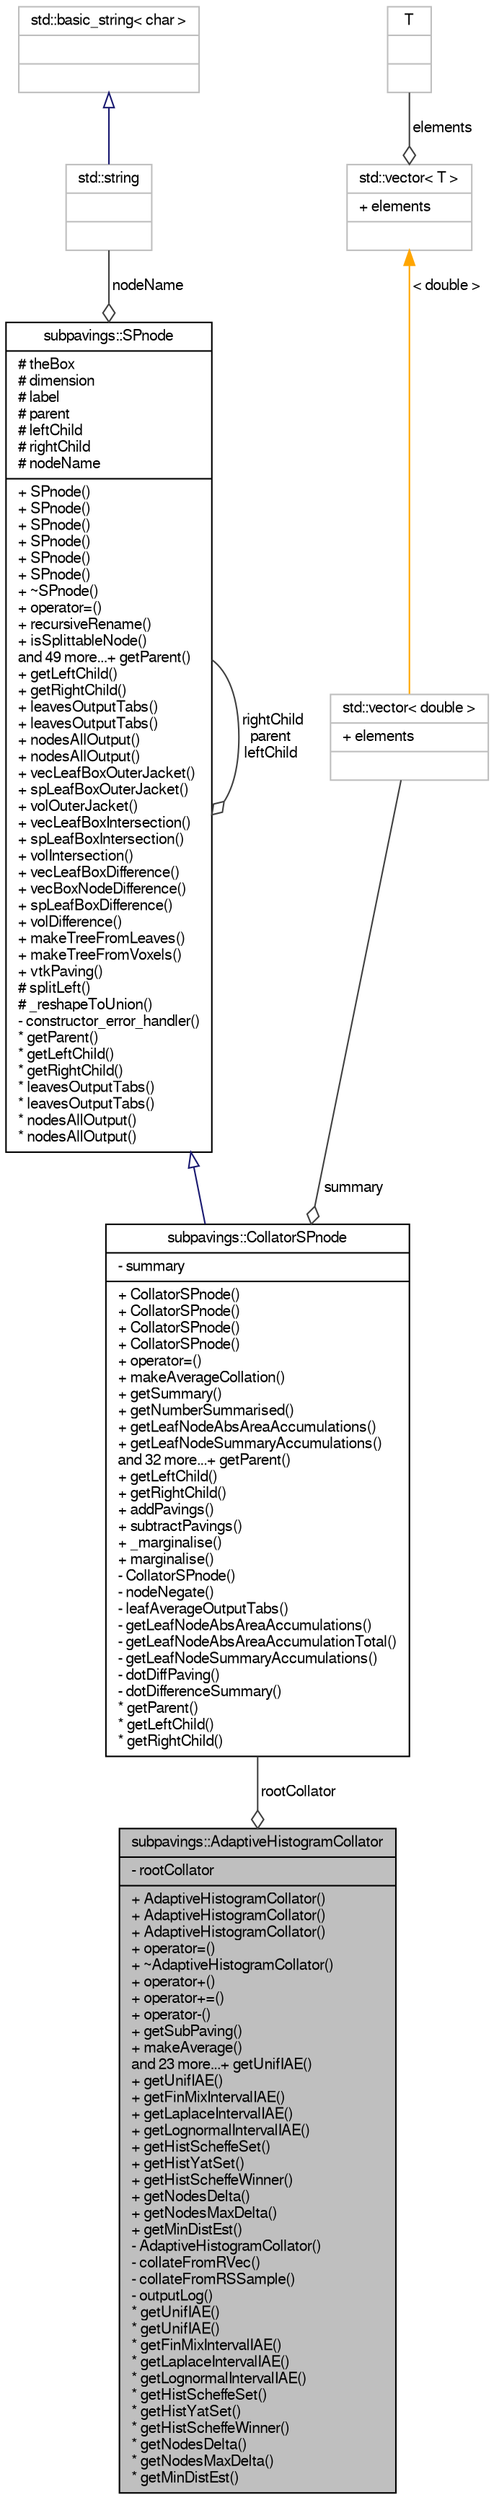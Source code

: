 digraph G
{
  edge [fontname="FreeSans",fontsize="10",labelfontname="FreeSans",labelfontsize="10"];
  node [fontname="FreeSans",fontsize="10",shape=record];
  Node1 [label="{subpavings::AdaptiveHistogramCollator\n|- rootCollator\l|+ AdaptiveHistogramCollator()\l+ AdaptiveHistogramCollator()\l+ AdaptiveHistogramCollator()\l+ operator=()\l+ ~AdaptiveHistogramCollator()\l+ operator+()\l+ operator+=()\l+ operator-()\l+ getSubPaving()\l+ makeAverage()\land 23 more...+ getUnifIAE()\l+ getUnifIAE()\l+ getFinMixIntervalIAE()\l+ getLaplaceIntervalIAE()\l+ getLognormalIntervalIAE()\l+ getHistScheffeSet()\l+ getHistYatSet()\l+ getHistScheffeWinner()\l+ getNodesDelta()\l+ getNodesMaxDelta()\l+ getMinDistEst()\l- AdaptiveHistogramCollator()\l- collateFromRVec()\l- collateFromRSSample()\l- outputLog()\l* getUnifIAE()\l* getUnifIAE()\l* getFinMixIntervalIAE()\l* getLaplaceIntervalIAE()\l* getLognormalIntervalIAE()\l* getHistScheffeSet()\l* getHistYatSet()\l* getHistScheffeWinner()\l* getNodesDelta()\l* getNodesMaxDelta()\l* getMinDistEst()\l}",height=0.2,width=0.4,color="black", fillcolor="grey75", style="filled" fontcolor="black"];
  Node2 -> Node1 [color="grey25",fontsize="10",style="solid",label=" rootCollator" ,arrowhead="odiamond"];
  Node2 [label="{subpavings::CollatorSPnode\n|- summary\l|+ CollatorSPnode()\l+ CollatorSPnode()\l+ CollatorSPnode()\l+ CollatorSPnode()\l+ operator=()\l+ makeAverageCollation()\l+ getSummary()\l+ getNumberSummarised()\l+ getLeafNodeAbsAreaAccumulations()\l+ getLeafNodeSummaryAccumulations()\land 32 more...+ getParent()\l+ getLeftChild()\l+ getRightChild()\l+ addPavings()\l+ subtractPavings()\l+ _marginalise()\l+ marginalise()\l- CollatorSPnode()\l- nodeNegate()\l- leafAverageOutputTabs()\l- getLeafNodeAbsAreaAccumulations()\l- getLeafNodeAbsAreaAccumulationTotal()\l- getLeafNodeSummaryAccumulations()\l- dotDiffPaving()\l- dotDifferenceSummary()\l* getParent()\l* getLeftChild()\l* getRightChild()\l}",height=0.2,width=0.4,color="black", fillcolor="white", style="filled",URL="$classsubpavings_1_1CollatorSPnode.shtml",tooltip="A derived class based on SPnode for creating summaries."];
  Node3 -> Node2 [dir="back",color="midnightblue",fontsize="10",style="solid",arrowtail="onormal"];
  Node3 [label="{subpavings::SPnode\n|# theBox\l# dimension\l# label\l# parent\l# leftChild\l# rightChild\l# nodeName\l|+ SPnode()\l+ SPnode()\l+ SPnode()\l+ SPnode()\l+ SPnode()\l+ SPnode()\l+ ~SPnode()\l+ operator=()\l+ recursiveRename()\l+ isSplittableNode()\land 49 more...+ getParent()\l+ getLeftChild()\l+ getRightChild()\l+ leavesOutputTabs()\l+ leavesOutputTabs()\l+ nodesAllOutput()\l+ nodesAllOutput()\l+ vecLeafBoxOuterJacket()\l+ spLeafBoxOuterJacket()\l+ volOuterJacket()\l+ vecLeafBoxIntersection()\l+ spLeafBoxIntersection()\l+ volIntersection()\l+ vecLeafBoxDifference()\l+ vecBoxNodeDifference()\l+ spLeafBoxDifference()\l+ volDifference()\l+ makeTreeFromLeaves()\l+ makeTreeFromVoxels()\l+ vtkPaving()\l# splitLeft()\l# _reshapeToUnion()\l- constructor_error_handler()\l* getParent()\l* getLeftChild()\l* getRightChild()\l* leavesOutputTabs()\l* leavesOutputTabs()\l* nodesAllOutput()\l* nodesAllOutput()\l}",height=0.2,width=0.4,color="black", fillcolor="white", style="filled",URL="$classsubpavings_1_1SPnode.shtml",tooltip="SPnodes are nodes in the representation of a subpaving as a binary tree."];
  Node3 -> Node3 [color="grey25",fontsize="10",style="solid",label=" rightChild\nparent\nleftChild" ,arrowhead="odiamond"];
  Node4 -> Node3 [color="grey25",fontsize="10",style="solid",label=" nodeName" ,arrowhead="odiamond"];
  Node4 [label="{std::string\n||}",height=0.2,width=0.4,color="grey75", fillcolor="white", style="filled",tooltip="STL class."];
  Node5 -> Node4 [dir="back",color="midnightblue",fontsize="10",style="solid",arrowtail="onormal"];
  Node5 [label="{std::basic_string\< char \>\n||}",height=0.2,width=0.4,color="grey75", fillcolor="white", style="filled",tooltip="STL class."];
  Node6 -> Node2 [color="grey25",fontsize="10",style="solid",label=" summary" ,arrowhead="odiamond"];
  Node6 [label="{std::vector\< double \>\n|+ elements\l|}",height=0.2,width=0.4,color="grey75", fillcolor="white", style="filled"];
  Node7 -> Node6 [dir="back",color="orange",fontsize="10",style="solid",label=" \< double \>" ];
  Node7 [label="{std::vector\< T \>\n|+ elements\l|}",height=0.2,width=0.4,color="grey75", fillcolor="white", style="filled",tooltip="STL class."];
  Node8 -> Node7 [color="grey25",fontsize="10",style="solid",label=" elements" ,arrowhead="odiamond"];
  Node8 [label="{T\n||}",height=0.2,width=0.4,color="grey75", fillcolor="white", style="filled"];
}
